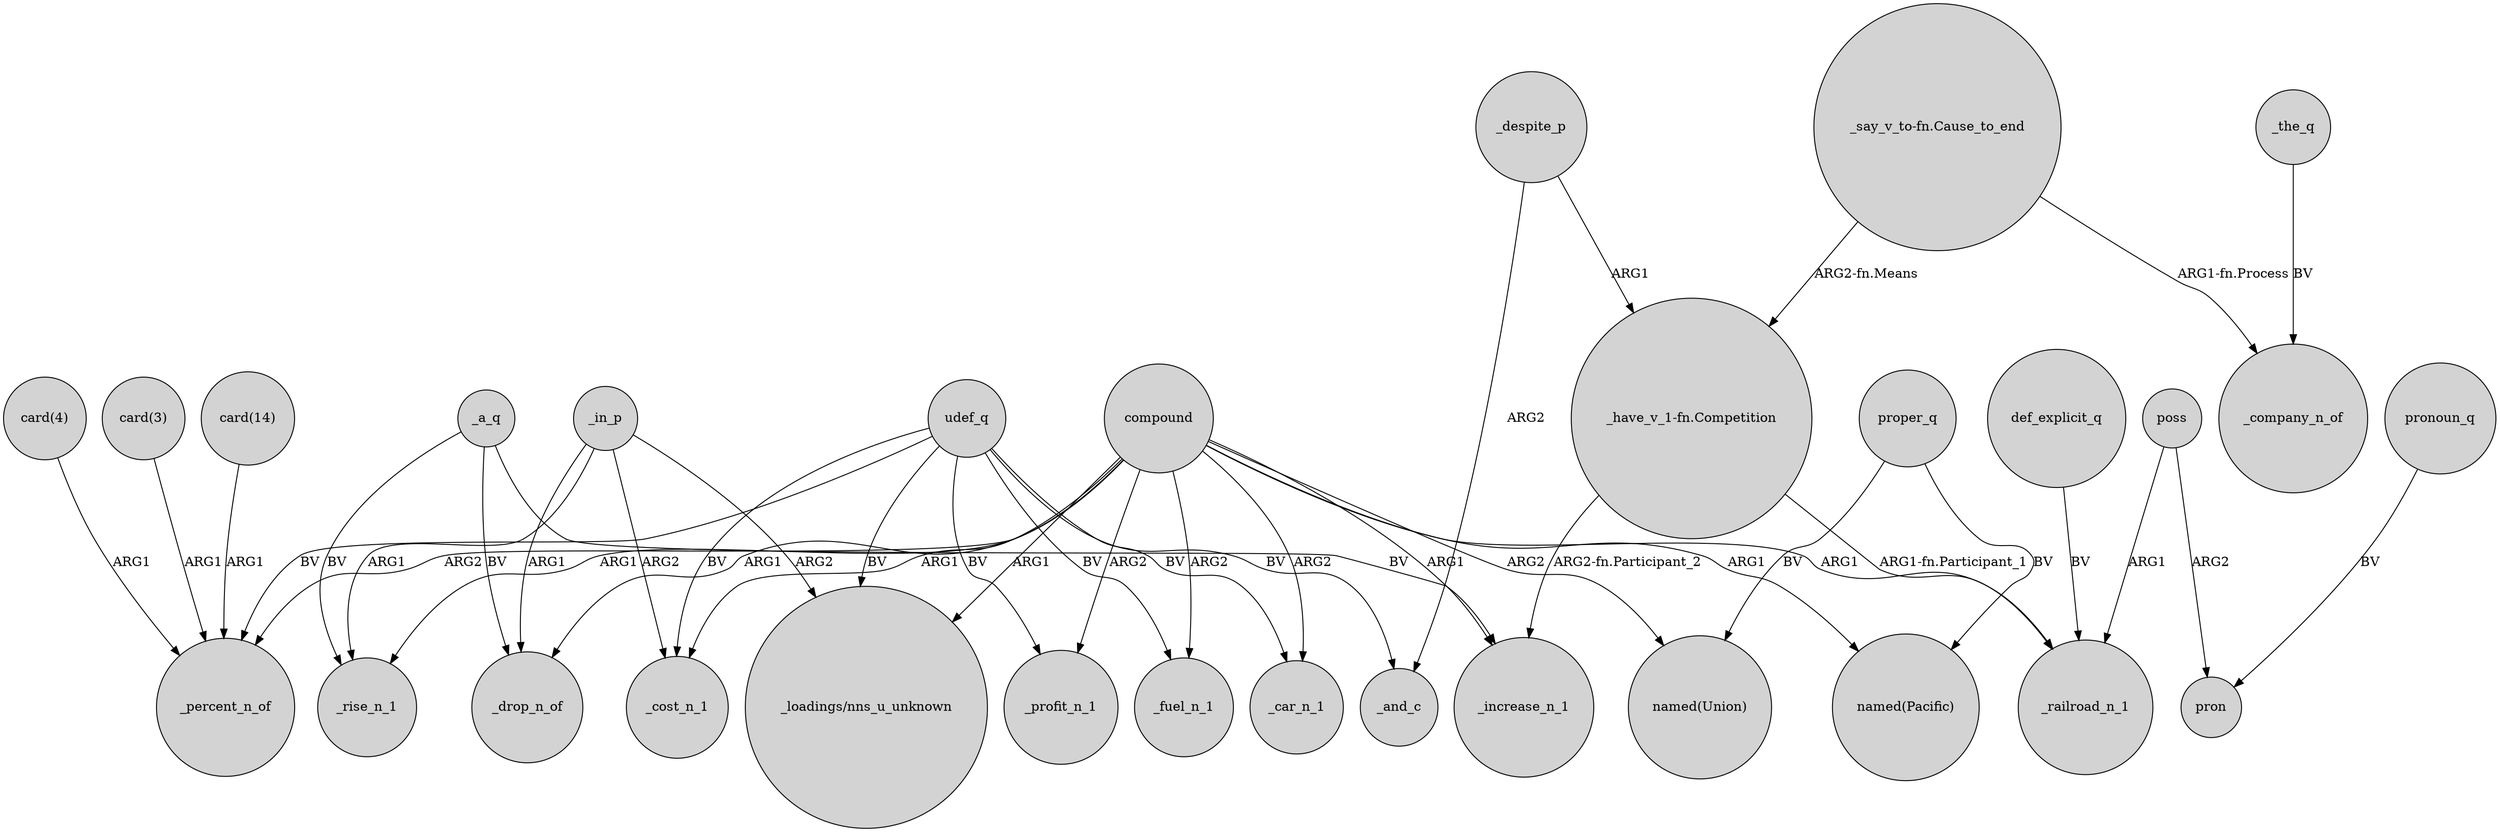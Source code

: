 digraph {
	node [shape=circle style=filled]
	_a_q -> _rise_n_1 [label=BV]
	"card(4)" -> _percent_n_of [label=ARG1]
	compound -> _increase_n_1 [label=ARG1]
	udef_q -> _fuel_n_1 [label=BV]
	compound -> _rise_n_1 [label=ARG1]
	_in_p -> _cost_n_1 [label=ARG2]
	compound -> "named(Union)" [label=ARG2]
	poss -> _railroad_n_1 [label=ARG1]
	"card(3)" -> _percent_n_of [label=ARG1]
	udef_q -> _profit_n_1 [label=BV]
	udef_q -> _and_c [label=BV]
	"_have_v_1-fn.Competition" -> _railroad_n_1 [label="ARG1-fn.Participant_1"]
	def_explicit_q -> _railroad_n_1 [label=BV]
	udef_q -> "_loadings/nns_u_unknown" [label=BV]
	compound -> "named(Pacific)" [label=ARG1]
	pronoun_q -> pron [label=BV]
	compound -> _railroad_n_1 [label=ARG1]
	proper_q -> "named(Union)" [label=BV]
	poss -> pron [label=ARG2]
	_in_p -> "_loadings/nns_u_unknown" [label=ARG2]
	"card(14)" -> _percent_n_of [label=ARG1]
	udef_q -> _percent_n_of [label=BV]
	compound -> _car_n_1 [label=ARG2]
	compound -> _profit_n_1 [label=ARG2]
	_despite_p -> _and_c [label=ARG2]
	compound -> _percent_n_of [label=ARG2]
	udef_q -> _car_n_1 [label=BV]
	_a_q -> _drop_n_of [label=BV]
	_in_p -> _drop_n_of [label=ARG1]
	proper_q -> "named(Pacific)" [label=BV]
	_a_q -> _increase_n_1 [label=BV]
	compound -> "_loadings/nns_u_unknown" [label=ARG1]
	"_say_v_to-fn.Cause_to_end" -> _company_n_of [label="ARG1-fn.Process"]
	compound -> _cost_n_1 [label=ARG1]
	_in_p -> _rise_n_1 [label=ARG1]
	"_say_v_to-fn.Cause_to_end" -> "_have_v_1-fn.Competition" [label="ARG2-fn.Means"]
	_despite_p -> "_have_v_1-fn.Competition" [label=ARG1]
	"_have_v_1-fn.Competition" -> _increase_n_1 [label="ARG2-fn.Participant_2"]
	compound -> _drop_n_of [label=ARG1]
	_the_q -> _company_n_of [label=BV]
	compound -> _fuel_n_1 [label=ARG2]
	udef_q -> _cost_n_1 [label=BV]
}
